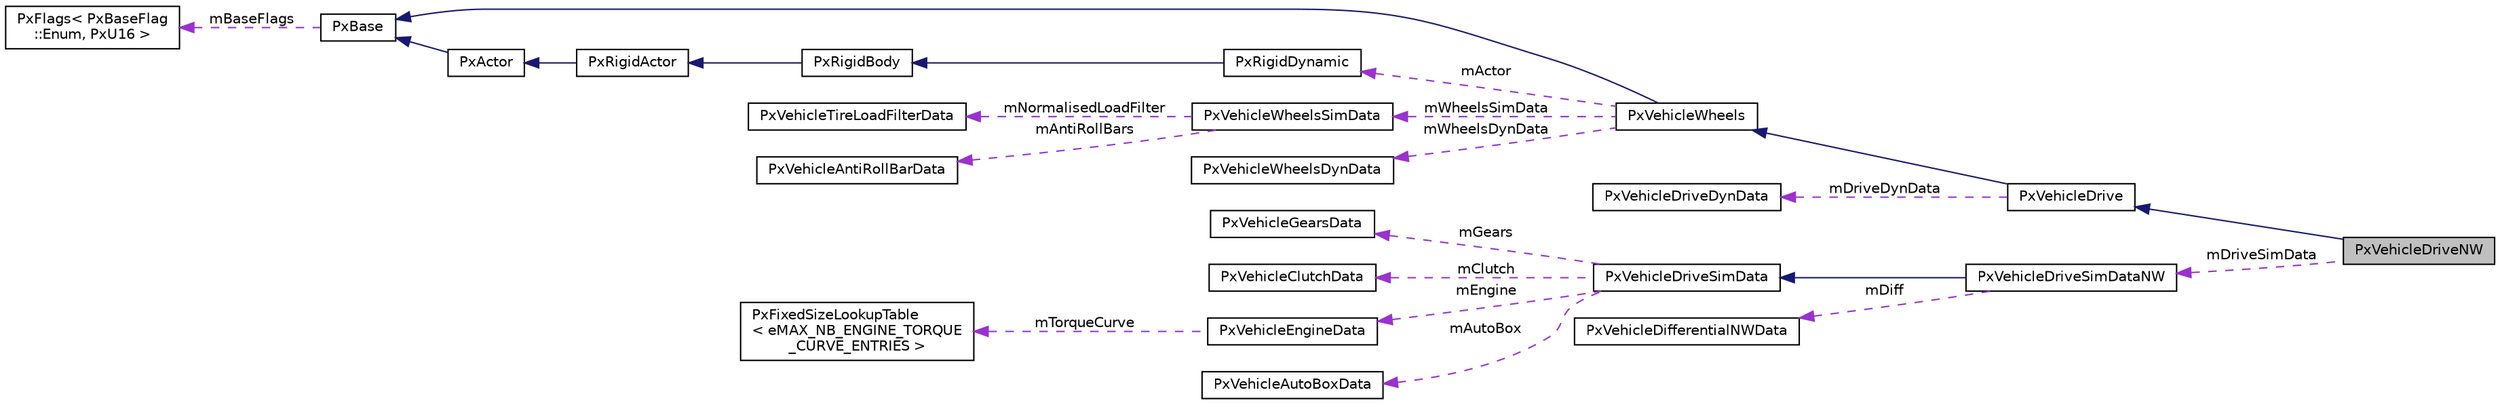 digraph "PxVehicleDriveNW"
{
  edge [fontname="Helvetica",fontsize="10",labelfontname="Helvetica",labelfontsize="10"];
  node [fontname="Helvetica",fontsize="10",shape=record];
  rankdir="LR";
  Node4 [label="PxVehicleDriveNW",height=0.2,width=0.4,color="black", fillcolor="grey75", style="filled", fontcolor="black"];
  Node5 -> Node4 [dir="back",color="midnightblue",fontsize="10",style="solid",fontname="Helvetica"];
  Node5 [label="PxVehicleDrive",height=0.2,width=0.4,color="black", fillcolor="white", style="filled",URL="$classPxVehicleDrive.html",tooltip="A complete vehicle with instance dynamics data and configuration data for wheels and engine..."];
  Node6 -> Node5 [dir="back",color="midnightblue",fontsize="10",style="solid",fontname="Helvetica"];
  Node6 [label="PxVehicleWheels",height=0.2,width=0.4,color="black", fillcolor="white", style="filled",URL="$classPxVehicleWheels.html",tooltip="Data structure with instanced dynamics data and configuration data of a vehicle with just wheels..."];
  Node7 -> Node6 [dir="back",color="midnightblue",fontsize="10",style="solid",fontname="Helvetica"];
  Node7 [label="PxBase",height=0.2,width=0.4,color="black", fillcolor="white", style="filled",URL="$classPxBase.html",tooltip="Base class for objects that can be members of a PxCollection. "];
  Node8 -> Node7 [dir="back",color="darkorchid3",fontsize="10",style="dashed",label=" mBaseFlags" ,fontname="Helvetica"];
  Node8 [label="PxFlags\< PxBaseFlag\l::Enum, PxU16 \>",height=0.2,width=0.4,color="black", fillcolor="white", style="filled",URL="$classPxFlags.html"];
  Node9 -> Node6 [dir="back",color="darkorchid3",fontsize="10",style="dashed",label=" mWheelsSimData" ,fontname="Helvetica"];
  Node9 [label="PxVehicleWheelsSimData",height=0.2,width=0.4,color="black", fillcolor="white", style="filled",URL="$classPxVehicleWheelsSimData.html",tooltip="Data structure describing configuration data of a vehicle with up to 20 wheels. "];
  Node10 -> Node9 [dir="back",color="darkorchid3",fontsize="10",style="dashed",label=" mNormalisedLoadFilter" ,fontname="Helvetica"];
  Node10 [label="PxVehicleTireLoadFilterData",height=0.2,width=0.4,color="black", fillcolor="white", style="filled",URL="$classPxVehicleTireLoadFilterData.html",tooltip="Tire load variation can be strongly dependent on the time-step so it is a good idea to filter it to g..."];
  Node11 -> Node9 [dir="back",color="darkorchid3",fontsize="10",style="dashed",label=" mAntiRollBars" ,fontname="Helvetica"];
  Node11 [label="PxVehicleAntiRollBarData",height=0.2,width=0.4,color="black", fillcolor="white", style="filled",URL="$classPxVehicleAntiRollBarData.html"];
  Node12 -> Node6 [dir="back",color="darkorchid3",fontsize="10",style="dashed",label=" mActor" ,fontname="Helvetica"];
  Node12 [label="PxRigidDynamic",height=0.2,width=0.4,color="black", fillcolor="white", style="filled",URL="$classPxRigidDynamic.html",tooltip="PxRigidDynamic represents a dynamic rigid simulation object in the physics SDK. "];
  Node13 -> Node12 [dir="back",color="midnightblue",fontsize="10",style="solid",fontname="Helvetica"];
  Node13 [label="PxRigidBody",height=0.2,width=0.4,color="black", fillcolor="white", style="filled",URL="$classPxRigidBody.html",tooltip="PxRigidBody is a base class shared between dynamic rigid body objects. "];
  Node14 -> Node13 [dir="back",color="midnightblue",fontsize="10",style="solid",fontname="Helvetica"];
  Node14 [label="PxRigidActor",height=0.2,width=0.4,color="black", fillcolor="white", style="filled",URL="$classPxRigidActor.html",tooltip="PxRigidActor represents a base class shared between dynamic and static rigid bodies in the physics SD..."];
  Node15 -> Node14 [dir="back",color="midnightblue",fontsize="10",style="solid",fontname="Helvetica"];
  Node15 [label="PxActor",height=0.2,width=0.4,color="black", fillcolor="white", style="filled",URL="$classPxActor.html",tooltip="PxActor is the base class for the main simulation objects in the physics SDK. "];
  Node7 -> Node15 [dir="back",color="midnightblue",fontsize="10",style="solid",fontname="Helvetica"];
  Node16 -> Node6 [dir="back",color="darkorchid3",fontsize="10",style="dashed",label=" mWheelsDynData" ,fontname="Helvetica"];
  Node16 [label="PxVehicleWheelsDynData",height=0.2,width=0.4,color="black", fillcolor="white", style="filled",URL="$classPxVehicleWheelsDynData.html",tooltip="Data structure with instanced dynamics data for wheels. "];
  Node17 -> Node5 [dir="back",color="darkorchid3",fontsize="10",style="dashed",label=" mDriveDynData" ,fontname="Helvetica"];
  Node17 [label="PxVehicleDriveDynData",height=0.2,width=0.4,color="black", fillcolor="white", style="filled",URL="$classPxVehicleDriveDynData.html",tooltip="Data structure with instanced dynamics data for vehicle with engine, clutch, gears, autobox. "];
  Node18 -> Node4 [dir="back",color="darkorchid3",fontsize="10",style="dashed",label=" mDriveSimData" ,fontname="Helvetica"];
  Node18 [label="PxVehicleDriveSimDataNW",height=0.2,width=0.4,color="black", fillcolor="white", style="filled",URL="$classPxVehicleDriveSimDataNW.html",tooltip="Data structure describing configuration data of a vehicle with up to PX_MAX_NB_WHEELS driven equally ..."];
  Node19 -> Node18 [dir="back",color="midnightblue",fontsize="10",style="solid",fontname="Helvetica"];
  Node19 [label="PxVehicleDriveSimData",height=0.2,width=0.4,color="black", fillcolor="white", style="filled",URL="$classPxVehicleDriveSimData.html",tooltip="Data structure describing non-wheel configuration data of a vehicle that has engine, gears, clutch, and auto-box. "];
  Node20 -> Node19 [dir="back",color="darkorchid3",fontsize="10",style="dashed",label=" mGears" ,fontname="Helvetica"];
  Node20 [label="PxVehicleGearsData",height=0.2,width=0.4,color="black", fillcolor="white", style="filled",URL="$classPxVehicleGearsData.html"];
  Node21 -> Node19 [dir="back",color="darkorchid3",fontsize="10",style="dashed",label=" mClutch" ,fontname="Helvetica"];
  Node21 [label="PxVehicleClutchData",height=0.2,width=0.4,color="black", fillcolor="white", style="filled",URL="$classPxVehicleClutchData.html"];
  Node22 -> Node19 [dir="back",color="darkorchid3",fontsize="10",style="dashed",label=" mEngine" ,fontname="Helvetica"];
  Node22 [label="PxVehicleEngineData",height=0.2,width=0.4,color="black", fillcolor="white", style="filled",URL="$classPxVehicleEngineData.html"];
  Node23 -> Node22 [dir="back",color="darkorchid3",fontsize="10",style="dashed",label=" mTorqueCurve" ,fontname="Helvetica"];
  Node23 [label="PxFixedSizeLookupTable\l\< eMAX_NB_ENGINE_TORQUE\l_CURVE_ENTRIES \>",height=0.2,width=0.4,color="black", fillcolor="white", style="filled",URL="$classPxFixedSizeLookupTable.html"];
  Node24 -> Node19 [dir="back",color="darkorchid3",fontsize="10",style="dashed",label=" mAutoBox" ,fontname="Helvetica"];
  Node24 [label="PxVehicleAutoBoxData",height=0.2,width=0.4,color="black", fillcolor="white", style="filled",URL="$classPxVehicleAutoBoxData.html"];
  Node25 -> Node18 [dir="back",color="darkorchid3",fontsize="10",style="dashed",label=" mDiff" ,fontname="Helvetica"];
  Node25 [label="PxVehicleDifferentialNWData",height=0.2,width=0.4,color="black", fillcolor="white", style="filled",URL="$classPxVehicleDifferentialNWData.html"];
}

